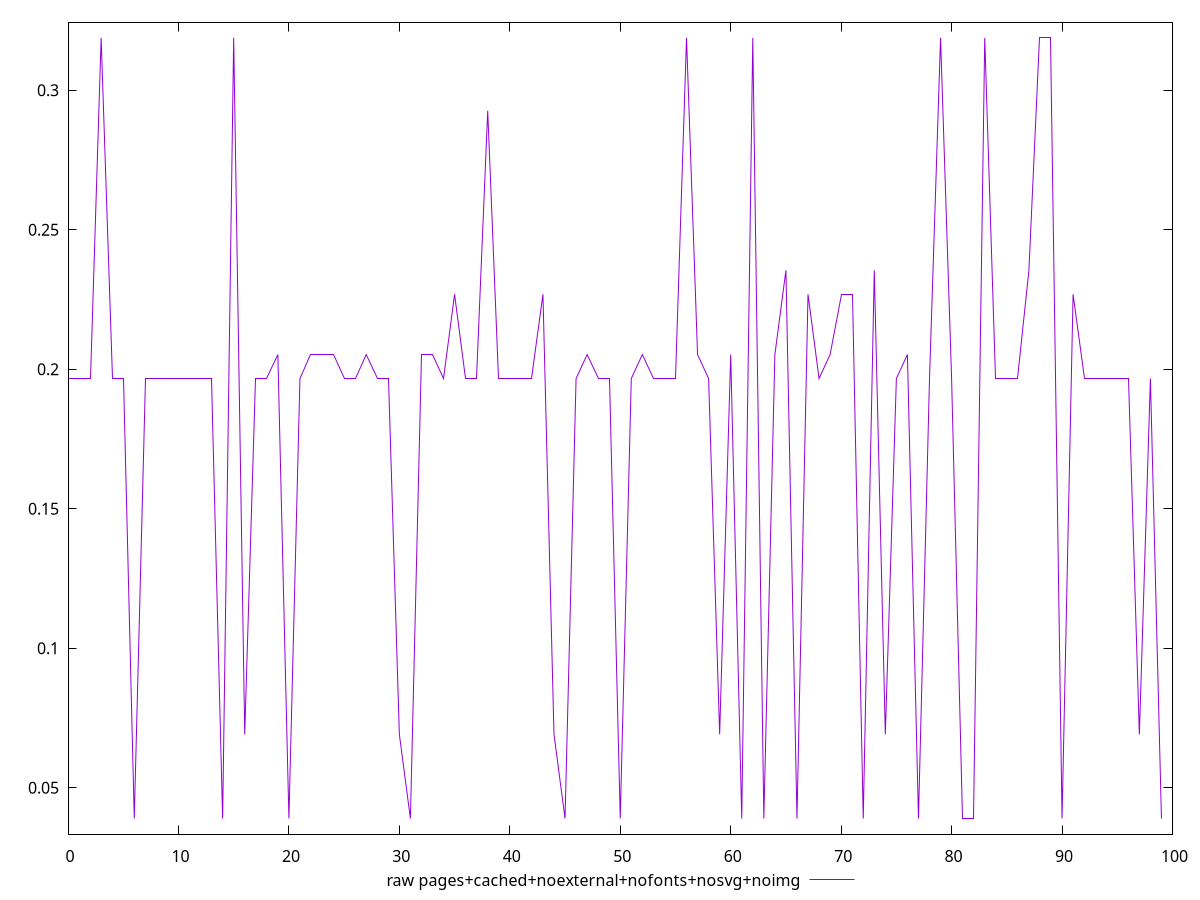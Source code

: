 $_rawPagesCachedNoexternalNofontsNosvgNoimg <<EOF
0.19667434692382812
0.19667434692382812
0.19667434692382812
0.3188018798828125
0.19667434692382812
0.19667434692382812
0.0389404296875
0.19667434692382812
0.19667434692382812
0.19667434692382812
0.19667434692382812
0.19667434692382812
0.19667434692382812
0.19667434692382812
0.0389404296875
0.3188018798828125
0.0691375732421875
0.19667434692382812
0.19667434692382812
0.20527796427408854
0.0389404296875
0.19667434692382812
0.20527796427408854
0.20527796427408854
0.20527796427408854
0.19667434692382812
0.19667434692382812
0.20527796427408854
0.19667434692382812
0.19667434692382812
0.0691375732421875
0.0389404296875
0.20527796427408854
0.20527796427408854
0.19667434692382812
0.22687149047851562
0.19667434692382812
0.19667434692382812
0.29268795013427734
0.19667434692382812
0.19667434692382812
0.19667434692382812
0.19667434692382812
0.22687149047851562
0.0691375732421875
0.0389404296875
0.19667434692382812
0.20527796427408854
0.19667434692382812
0.19667434692382812
0.0389404296875
0.19667434692382812
0.20527796427408854
0.19667434692382812
0.19667434692382812
0.19667434692382812
0.3188018798828125
0.20527796427408854
0.19667434692382812
0.0691375732421875
0.20527796427408854
0.0389404296875
0.3188018798828125
0.0389404296875
0.20527796427408854
0.23547510782877604
0.0389404296875
0.22687149047851562
0.19667434692382812
0.20527796427408854
0.22687149047851562
0.22687149047851562
0.0389404296875
0.23547510782877604
0.0691375732421875
0.19667434692382812
0.20527796427408854
0.0389404296875
0.19667434692382812
0.3188018798828125
0.19667434692382812
0.0389404296875
0.0389404296875
0.3188018798828125
0.19667434692382812
0.19667434692382812
0.19667434692382812
0.23547510782877604
0.3188018798828125
0.3188018798828125
0.0389404296875
0.22687149047851562
0.19667434692382812
0.19667434692382812
0.19667434692382812
0.19667434692382812
0.19667434692382812
0.0691375732421875
0.19667434692382812
0.0389404296875
EOF
set key outside below
set terminal pngcairo
set output "report_00006_2020-11-02T20-21-41.718Z/cumulative-layout-shift/pages+cached+noexternal+nofonts+nosvg+noimg//raw.png"
set yrange [0.03334320068359375:0.32439910888671875]
plot $_rawPagesCachedNoexternalNofontsNosvgNoimg title "raw pages+cached+noexternal+nofonts+nosvg+noimg" with line ,